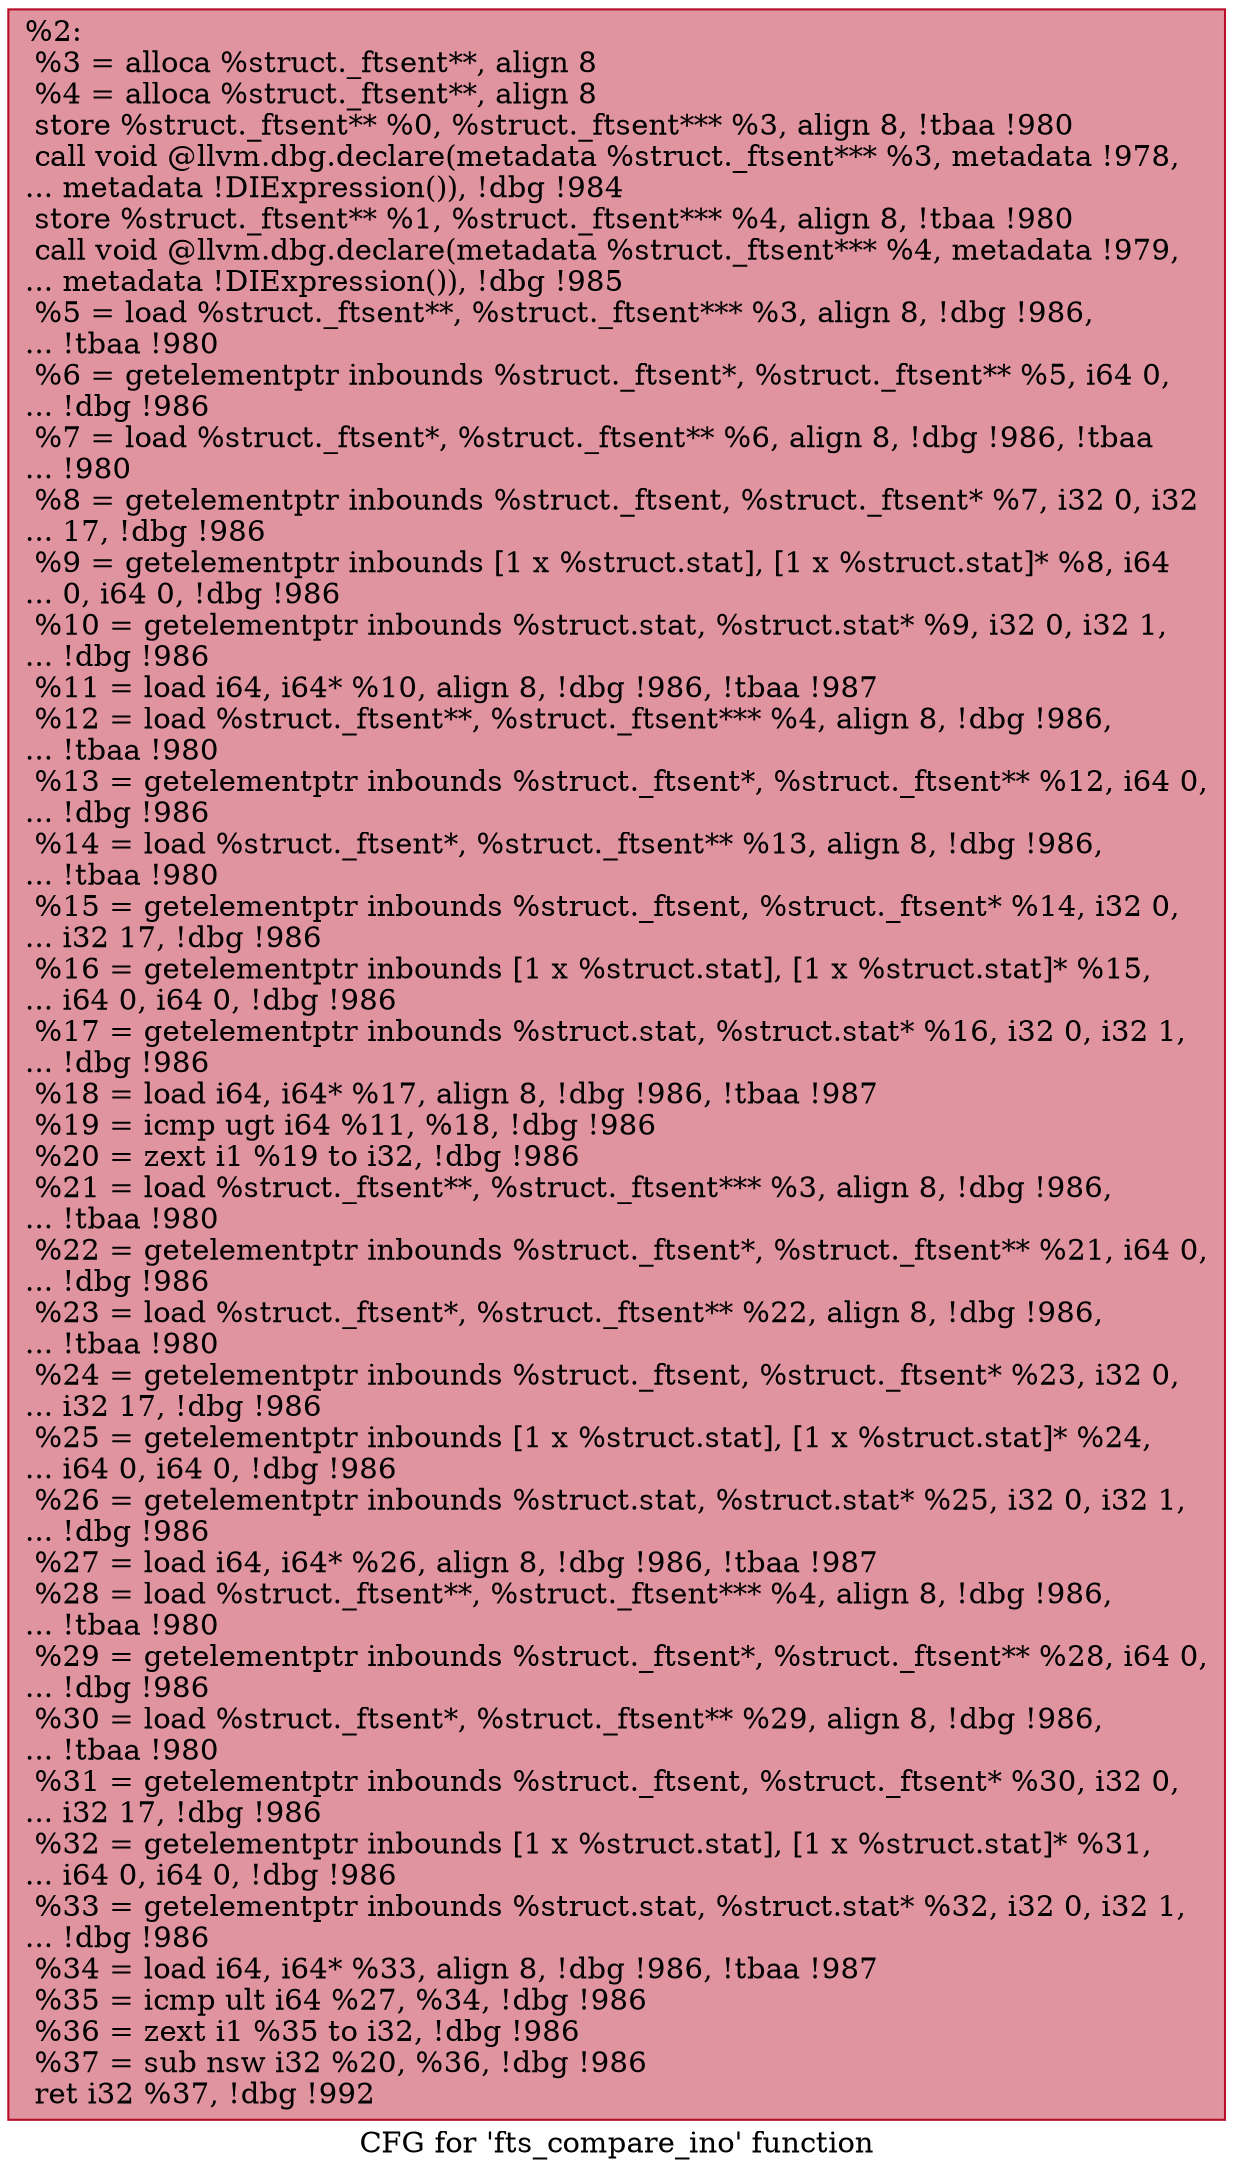 digraph "CFG for 'fts_compare_ino' function" {
	label="CFG for 'fts_compare_ino' function";

	Node0x246df50 [shape=record,color="#b70d28ff", style=filled, fillcolor="#b70d2870",label="{%2:\l  %3 = alloca %struct._ftsent**, align 8\l  %4 = alloca %struct._ftsent**, align 8\l  store %struct._ftsent** %0, %struct._ftsent*** %3, align 8, !tbaa !980\l  call void @llvm.dbg.declare(metadata %struct._ftsent*** %3, metadata !978,\l... metadata !DIExpression()), !dbg !984\l  store %struct._ftsent** %1, %struct._ftsent*** %4, align 8, !tbaa !980\l  call void @llvm.dbg.declare(metadata %struct._ftsent*** %4, metadata !979,\l... metadata !DIExpression()), !dbg !985\l  %5 = load %struct._ftsent**, %struct._ftsent*** %3, align 8, !dbg !986,\l... !tbaa !980\l  %6 = getelementptr inbounds %struct._ftsent*, %struct._ftsent** %5, i64 0,\l... !dbg !986\l  %7 = load %struct._ftsent*, %struct._ftsent** %6, align 8, !dbg !986, !tbaa\l... !980\l  %8 = getelementptr inbounds %struct._ftsent, %struct._ftsent* %7, i32 0, i32\l... 17, !dbg !986\l  %9 = getelementptr inbounds [1 x %struct.stat], [1 x %struct.stat]* %8, i64\l... 0, i64 0, !dbg !986\l  %10 = getelementptr inbounds %struct.stat, %struct.stat* %9, i32 0, i32 1,\l... !dbg !986\l  %11 = load i64, i64* %10, align 8, !dbg !986, !tbaa !987\l  %12 = load %struct._ftsent**, %struct._ftsent*** %4, align 8, !dbg !986,\l... !tbaa !980\l  %13 = getelementptr inbounds %struct._ftsent*, %struct._ftsent** %12, i64 0,\l... !dbg !986\l  %14 = load %struct._ftsent*, %struct._ftsent** %13, align 8, !dbg !986,\l... !tbaa !980\l  %15 = getelementptr inbounds %struct._ftsent, %struct._ftsent* %14, i32 0,\l... i32 17, !dbg !986\l  %16 = getelementptr inbounds [1 x %struct.stat], [1 x %struct.stat]* %15,\l... i64 0, i64 0, !dbg !986\l  %17 = getelementptr inbounds %struct.stat, %struct.stat* %16, i32 0, i32 1,\l... !dbg !986\l  %18 = load i64, i64* %17, align 8, !dbg !986, !tbaa !987\l  %19 = icmp ugt i64 %11, %18, !dbg !986\l  %20 = zext i1 %19 to i32, !dbg !986\l  %21 = load %struct._ftsent**, %struct._ftsent*** %3, align 8, !dbg !986,\l... !tbaa !980\l  %22 = getelementptr inbounds %struct._ftsent*, %struct._ftsent** %21, i64 0,\l... !dbg !986\l  %23 = load %struct._ftsent*, %struct._ftsent** %22, align 8, !dbg !986,\l... !tbaa !980\l  %24 = getelementptr inbounds %struct._ftsent, %struct._ftsent* %23, i32 0,\l... i32 17, !dbg !986\l  %25 = getelementptr inbounds [1 x %struct.stat], [1 x %struct.stat]* %24,\l... i64 0, i64 0, !dbg !986\l  %26 = getelementptr inbounds %struct.stat, %struct.stat* %25, i32 0, i32 1,\l... !dbg !986\l  %27 = load i64, i64* %26, align 8, !dbg !986, !tbaa !987\l  %28 = load %struct._ftsent**, %struct._ftsent*** %4, align 8, !dbg !986,\l... !tbaa !980\l  %29 = getelementptr inbounds %struct._ftsent*, %struct._ftsent** %28, i64 0,\l... !dbg !986\l  %30 = load %struct._ftsent*, %struct._ftsent** %29, align 8, !dbg !986,\l... !tbaa !980\l  %31 = getelementptr inbounds %struct._ftsent, %struct._ftsent* %30, i32 0,\l... i32 17, !dbg !986\l  %32 = getelementptr inbounds [1 x %struct.stat], [1 x %struct.stat]* %31,\l... i64 0, i64 0, !dbg !986\l  %33 = getelementptr inbounds %struct.stat, %struct.stat* %32, i32 0, i32 1,\l... !dbg !986\l  %34 = load i64, i64* %33, align 8, !dbg !986, !tbaa !987\l  %35 = icmp ult i64 %27, %34, !dbg !986\l  %36 = zext i1 %35 to i32, !dbg !986\l  %37 = sub nsw i32 %20, %36, !dbg !986\l  ret i32 %37, !dbg !992\l}"];
}
